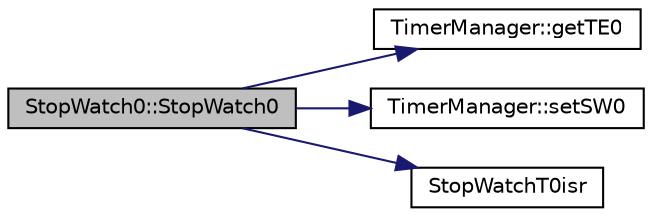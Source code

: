 digraph G
{
  edge [fontname="Helvetica",fontsize="10",labelfontname="Helvetica",labelfontsize="10"];
  node [fontname="Helvetica",fontsize="10",shape=record];
  rankdir=LR;
  Node1 [label="StopWatch0::StopWatch0",height=0.2,width=0.4,color="black", fillcolor="grey75", style="filled" fontcolor="black"];
  Node1 -> Node2 [color="midnightblue",fontsize="10",style="solid",fontname="Helvetica"];
  Node2 [label="TimerManager::getTE0",height=0.2,width=0.4,color="black", fillcolor="white", style="filled",URL="$class_timer_manager.html#a39dd3307b16b8c3d08a6c13e21633cba"];
  Node1 -> Node3 [color="midnightblue",fontsize="10",style="solid",fontname="Helvetica"];
  Node3 [label="TimerManager::setSW0",height=0.2,width=0.4,color="black", fillcolor="white", style="filled",URL="$class_timer_manager.html#a92fcca7111a0464bf6691a361056cfe8"];
  Node1 -> Node4 [color="midnightblue",fontsize="10",style="solid",fontname="Helvetica"];
  Node4 [label="StopWatchT0isr",height=0.2,width=0.4,color="black", fillcolor="white", style="filled",URL="$_stop_watch0_8cpp.html#a64d6d4ea9d61f3e5932b57204b531807"];
}
